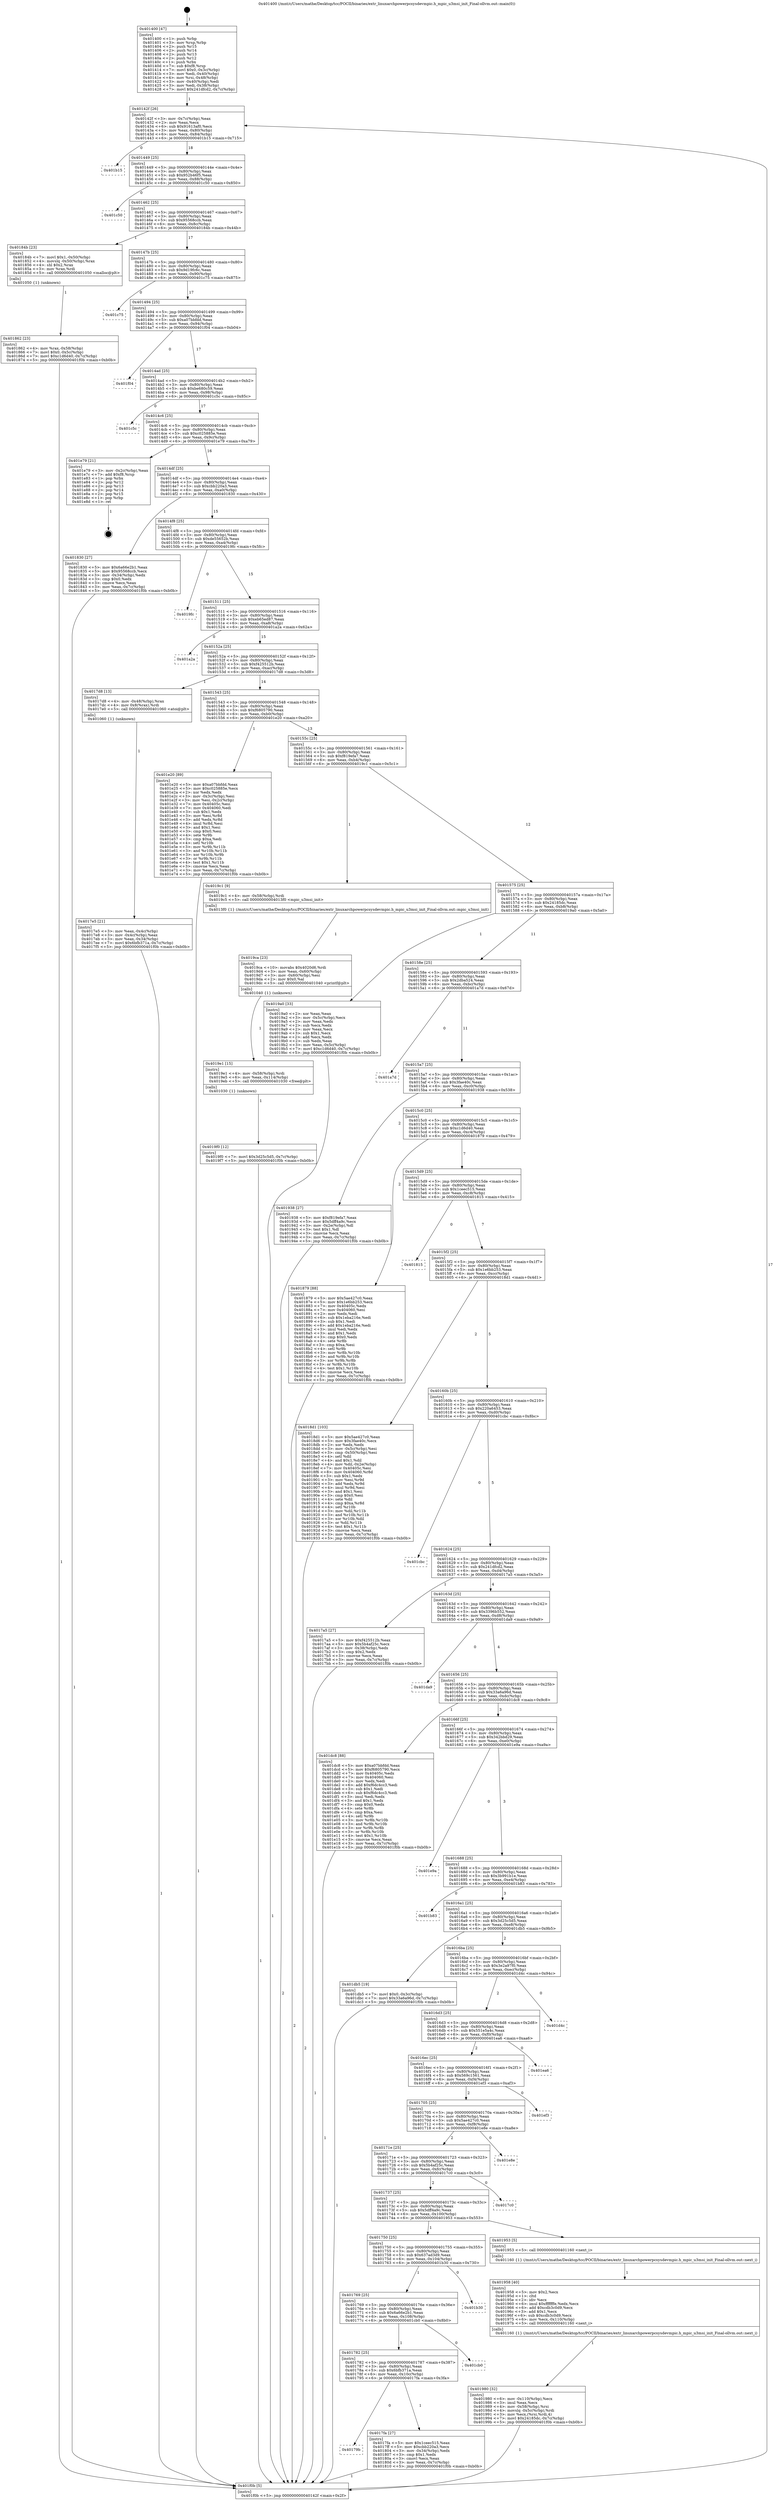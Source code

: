 digraph "0x401400" {
  label = "0x401400 (/mnt/c/Users/mathe/Desktop/tcc/POCII/binaries/extr_linuxarchpowerpcsysdevmpic.h_mpic_u3msi_init_Final-ollvm.out::main(0))"
  labelloc = "t"
  node[shape=record]

  Entry [label="",width=0.3,height=0.3,shape=circle,fillcolor=black,style=filled]
  "0x40142f" [label="{
     0x40142f [26]\l
     | [instrs]\l
     &nbsp;&nbsp;0x40142f \<+3\>: mov -0x7c(%rbp),%eax\l
     &nbsp;&nbsp;0x401432 \<+2\>: mov %eax,%ecx\l
     &nbsp;&nbsp;0x401434 \<+6\>: sub $0x91613af0,%ecx\l
     &nbsp;&nbsp;0x40143a \<+3\>: mov %eax,-0x80(%rbp)\l
     &nbsp;&nbsp;0x40143d \<+6\>: mov %ecx,-0x84(%rbp)\l
     &nbsp;&nbsp;0x401443 \<+6\>: je 0000000000401b15 \<main+0x715\>\l
  }"]
  "0x401b15" [label="{
     0x401b15\l
  }", style=dashed]
  "0x401449" [label="{
     0x401449 [25]\l
     | [instrs]\l
     &nbsp;&nbsp;0x401449 \<+5\>: jmp 000000000040144e \<main+0x4e\>\l
     &nbsp;&nbsp;0x40144e \<+3\>: mov -0x80(%rbp),%eax\l
     &nbsp;&nbsp;0x401451 \<+5\>: sub $0x952b46f5,%eax\l
     &nbsp;&nbsp;0x401456 \<+6\>: mov %eax,-0x88(%rbp)\l
     &nbsp;&nbsp;0x40145c \<+6\>: je 0000000000401c50 \<main+0x850\>\l
  }"]
  Exit [label="",width=0.3,height=0.3,shape=circle,fillcolor=black,style=filled,peripheries=2]
  "0x401c50" [label="{
     0x401c50\l
  }", style=dashed]
  "0x401462" [label="{
     0x401462 [25]\l
     | [instrs]\l
     &nbsp;&nbsp;0x401462 \<+5\>: jmp 0000000000401467 \<main+0x67\>\l
     &nbsp;&nbsp;0x401467 \<+3\>: mov -0x80(%rbp),%eax\l
     &nbsp;&nbsp;0x40146a \<+5\>: sub $0x95568ccb,%eax\l
     &nbsp;&nbsp;0x40146f \<+6\>: mov %eax,-0x8c(%rbp)\l
     &nbsp;&nbsp;0x401475 \<+6\>: je 000000000040184b \<main+0x44b\>\l
  }"]
  "0x4019f0" [label="{
     0x4019f0 [12]\l
     | [instrs]\l
     &nbsp;&nbsp;0x4019f0 \<+7\>: movl $0x3d25c5d5,-0x7c(%rbp)\l
     &nbsp;&nbsp;0x4019f7 \<+5\>: jmp 0000000000401f0b \<main+0xb0b\>\l
  }"]
  "0x40184b" [label="{
     0x40184b [23]\l
     | [instrs]\l
     &nbsp;&nbsp;0x40184b \<+7\>: movl $0x1,-0x50(%rbp)\l
     &nbsp;&nbsp;0x401852 \<+4\>: movslq -0x50(%rbp),%rax\l
     &nbsp;&nbsp;0x401856 \<+4\>: shl $0x2,%rax\l
     &nbsp;&nbsp;0x40185a \<+3\>: mov %rax,%rdi\l
     &nbsp;&nbsp;0x40185d \<+5\>: call 0000000000401050 \<malloc@plt\>\l
     | [calls]\l
     &nbsp;&nbsp;0x401050 \{1\} (unknown)\l
  }"]
  "0x40147b" [label="{
     0x40147b [25]\l
     | [instrs]\l
     &nbsp;&nbsp;0x40147b \<+5\>: jmp 0000000000401480 \<main+0x80\>\l
     &nbsp;&nbsp;0x401480 \<+3\>: mov -0x80(%rbp),%eax\l
     &nbsp;&nbsp;0x401483 \<+5\>: sub $0x9d19fc6c,%eax\l
     &nbsp;&nbsp;0x401488 \<+6\>: mov %eax,-0x90(%rbp)\l
     &nbsp;&nbsp;0x40148e \<+6\>: je 0000000000401c75 \<main+0x875\>\l
  }"]
  "0x4019e1" [label="{
     0x4019e1 [15]\l
     | [instrs]\l
     &nbsp;&nbsp;0x4019e1 \<+4\>: mov -0x58(%rbp),%rdi\l
     &nbsp;&nbsp;0x4019e5 \<+6\>: mov %eax,-0x114(%rbp)\l
     &nbsp;&nbsp;0x4019eb \<+5\>: call 0000000000401030 \<free@plt\>\l
     | [calls]\l
     &nbsp;&nbsp;0x401030 \{1\} (unknown)\l
  }"]
  "0x401c75" [label="{
     0x401c75\l
  }", style=dashed]
  "0x401494" [label="{
     0x401494 [25]\l
     | [instrs]\l
     &nbsp;&nbsp;0x401494 \<+5\>: jmp 0000000000401499 \<main+0x99\>\l
     &nbsp;&nbsp;0x401499 \<+3\>: mov -0x80(%rbp),%eax\l
     &nbsp;&nbsp;0x40149c \<+5\>: sub $0xa07bbfdd,%eax\l
     &nbsp;&nbsp;0x4014a1 \<+6\>: mov %eax,-0x94(%rbp)\l
     &nbsp;&nbsp;0x4014a7 \<+6\>: je 0000000000401f04 \<main+0xb04\>\l
  }"]
  "0x4019ca" [label="{
     0x4019ca [23]\l
     | [instrs]\l
     &nbsp;&nbsp;0x4019ca \<+10\>: movabs $0x4020d6,%rdi\l
     &nbsp;&nbsp;0x4019d4 \<+3\>: mov %eax,-0x60(%rbp)\l
     &nbsp;&nbsp;0x4019d7 \<+3\>: mov -0x60(%rbp),%esi\l
     &nbsp;&nbsp;0x4019da \<+2\>: mov $0x0,%al\l
     &nbsp;&nbsp;0x4019dc \<+5\>: call 0000000000401040 \<printf@plt\>\l
     | [calls]\l
     &nbsp;&nbsp;0x401040 \{1\} (unknown)\l
  }"]
  "0x401f04" [label="{
     0x401f04\l
  }", style=dashed]
  "0x4014ad" [label="{
     0x4014ad [25]\l
     | [instrs]\l
     &nbsp;&nbsp;0x4014ad \<+5\>: jmp 00000000004014b2 \<main+0xb2\>\l
     &nbsp;&nbsp;0x4014b2 \<+3\>: mov -0x80(%rbp),%eax\l
     &nbsp;&nbsp;0x4014b5 \<+5\>: sub $0xbe680c59,%eax\l
     &nbsp;&nbsp;0x4014ba \<+6\>: mov %eax,-0x98(%rbp)\l
     &nbsp;&nbsp;0x4014c0 \<+6\>: je 0000000000401c5c \<main+0x85c\>\l
  }"]
  "0x401980" [label="{
     0x401980 [32]\l
     | [instrs]\l
     &nbsp;&nbsp;0x401980 \<+6\>: mov -0x110(%rbp),%ecx\l
     &nbsp;&nbsp;0x401986 \<+3\>: imul %eax,%ecx\l
     &nbsp;&nbsp;0x401989 \<+4\>: mov -0x58(%rbp),%rsi\l
     &nbsp;&nbsp;0x40198d \<+4\>: movslq -0x5c(%rbp),%rdi\l
     &nbsp;&nbsp;0x401991 \<+3\>: mov %ecx,(%rsi,%rdi,4)\l
     &nbsp;&nbsp;0x401994 \<+7\>: movl $0x24185dc,-0x7c(%rbp)\l
     &nbsp;&nbsp;0x40199b \<+5\>: jmp 0000000000401f0b \<main+0xb0b\>\l
  }"]
  "0x401c5c" [label="{
     0x401c5c\l
  }", style=dashed]
  "0x4014c6" [label="{
     0x4014c6 [25]\l
     | [instrs]\l
     &nbsp;&nbsp;0x4014c6 \<+5\>: jmp 00000000004014cb \<main+0xcb\>\l
     &nbsp;&nbsp;0x4014cb \<+3\>: mov -0x80(%rbp),%eax\l
     &nbsp;&nbsp;0x4014ce \<+5\>: sub $0xc025885e,%eax\l
     &nbsp;&nbsp;0x4014d3 \<+6\>: mov %eax,-0x9c(%rbp)\l
     &nbsp;&nbsp;0x4014d9 \<+6\>: je 0000000000401e79 \<main+0xa79\>\l
  }"]
  "0x401958" [label="{
     0x401958 [40]\l
     | [instrs]\l
     &nbsp;&nbsp;0x401958 \<+5\>: mov $0x2,%ecx\l
     &nbsp;&nbsp;0x40195d \<+1\>: cltd\l
     &nbsp;&nbsp;0x40195e \<+2\>: idiv %ecx\l
     &nbsp;&nbsp;0x401960 \<+6\>: imul $0xfffffffe,%edx,%ecx\l
     &nbsp;&nbsp;0x401966 \<+6\>: add $0xcdb3c0d9,%ecx\l
     &nbsp;&nbsp;0x40196c \<+3\>: add $0x1,%ecx\l
     &nbsp;&nbsp;0x40196f \<+6\>: sub $0xcdb3c0d9,%ecx\l
     &nbsp;&nbsp;0x401975 \<+6\>: mov %ecx,-0x110(%rbp)\l
     &nbsp;&nbsp;0x40197b \<+5\>: call 0000000000401160 \<next_i\>\l
     | [calls]\l
     &nbsp;&nbsp;0x401160 \{1\} (/mnt/c/Users/mathe/Desktop/tcc/POCII/binaries/extr_linuxarchpowerpcsysdevmpic.h_mpic_u3msi_init_Final-ollvm.out::next_i)\l
  }"]
  "0x401e79" [label="{
     0x401e79 [21]\l
     | [instrs]\l
     &nbsp;&nbsp;0x401e79 \<+3\>: mov -0x2c(%rbp),%eax\l
     &nbsp;&nbsp;0x401e7c \<+7\>: add $0xf8,%rsp\l
     &nbsp;&nbsp;0x401e83 \<+1\>: pop %rbx\l
     &nbsp;&nbsp;0x401e84 \<+2\>: pop %r12\l
     &nbsp;&nbsp;0x401e86 \<+2\>: pop %r13\l
     &nbsp;&nbsp;0x401e88 \<+2\>: pop %r14\l
     &nbsp;&nbsp;0x401e8a \<+2\>: pop %r15\l
     &nbsp;&nbsp;0x401e8c \<+1\>: pop %rbp\l
     &nbsp;&nbsp;0x401e8d \<+1\>: ret\l
  }"]
  "0x4014df" [label="{
     0x4014df [25]\l
     | [instrs]\l
     &nbsp;&nbsp;0x4014df \<+5\>: jmp 00000000004014e4 \<main+0xe4\>\l
     &nbsp;&nbsp;0x4014e4 \<+3\>: mov -0x80(%rbp),%eax\l
     &nbsp;&nbsp;0x4014e7 \<+5\>: sub $0xcbb220a3,%eax\l
     &nbsp;&nbsp;0x4014ec \<+6\>: mov %eax,-0xa0(%rbp)\l
     &nbsp;&nbsp;0x4014f2 \<+6\>: je 0000000000401830 \<main+0x430\>\l
  }"]
  "0x401862" [label="{
     0x401862 [23]\l
     | [instrs]\l
     &nbsp;&nbsp;0x401862 \<+4\>: mov %rax,-0x58(%rbp)\l
     &nbsp;&nbsp;0x401866 \<+7\>: movl $0x0,-0x5c(%rbp)\l
     &nbsp;&nbsp;0x40186d \<+7\>: movl $0xc1d6d40,-0x7c(%rbp)\l
     &nbsp;&nbsp;0x401874 \<+5\>: jmp 0000000000401f0b \<main+0xb0b\>\l
  }"]
  "0x401830" [label="{
     0x401830 [27]\l
     | [instrs]\l
     &nbsp;&nbsp;0x401830 \<+5\>: mov $0x6a66e2b1,%eax\l
     &nbsp;&nbsp;0x401835 \<+5\>: mov $0x95568ccb,%ecx\l
     &nbsp;&nbsp;0x40183a \<+3\>: mov -0x34(%rbp),%edx\l
     &nbsp;&nbsp;0x40183d \<+3\>: cmp $0x0,%edx\l
     &nbsp;&nbsp;0x401840 \<+3\>: cmove %ecx,%eax\l
     &nbsp;&nbsp;0x401843 \<+3\>: mov %eax,-0x7c(%rbp)\l
     &nbsp;&nbsp;0x401846 \<+5\>: jmp 0000000000401f0b \<main+0xb0b\>\l
  }"]
  "0x4014f8" [label="{
     0x4014f8 [25]\l
     | [instrs]\l
     &nbsp;&nbsp;0x4014f8 \<+5\>: jmp 00000000004014fd \<main+0xfd\>\l
     &nbsp;&nbsp;0x4014fd \<+3\>: mov -0x80(%rbp),%eax\l
     &nbsp;&nbsp;0x401500 \<+5\>: sub $0xde55652b,%eax\l
     &nbsp;&nbsp;0x401505 \<+6\>: mov %eax,-0xa4(%rbp)\l
     &nbsp;&nbsp;0x40150b \<+6\>: je 00000000004019fc \<main+0x5fc\>\l
  }"]
  "0x40179b" [label="{
     0x40179b\l
  }", style=dashed]
  "0x4019fc" [label="{
     0x4019fc\l
  }", style=dashed]
  "0x401511" [label="{
     0x401511 [25]\l
     | [instrs]\l
     &nbsp;&nbsp;0x401511 \<+5\>: jmp 0000000000401516 \<main+0x116\>\l
     &nbsp;&nbsp;0x401516 \<+3\>: mov -0x80(%rbp),%eax\l
     &nbsp;&nbsp;0x401519 \<+5\>: sub $0xeb65ed87,%eax\l
     &nbsp;&nbsp;0x40151e \<+6\>: mov %eax,-0xa8(%rbp)\l
     &nbsp;&nbsp;0x401524 \<+6\>: je 0000000000401a2a \<main+0x62a\>\l
  }"]
  "0x4017fa" [label="{
     0x4017fa [27]\l
     | [instrs]\l
     &nbsp;&nbsp;0x4017fa \<+5\>: mov $0x1ceec515,%eax\l
     &nbsp;&nbsp;0x4017ff \<+5\>: mov $0xcbb220a3,%ecx\l
     &nbsp;&nbsp;0x401804 \<+3\>: mov -0x34(%rbp),%edx\l
     &nbsp;&nbsp;0x401807 \<+3\>: cmp $0x1,%edx\l
     &nbsp;&nbsp;0x40180a \<+3\>: cmovl %ecx,%eax\l
     &nbsp;&nbsp;0x40180d \<+3\>: mov %eax,-0x7c(%rbp)\l
     &nbsp;&nbsp;0x401810 \<+5\>: jmp 0000000000401f0b \<main+0xb0b\>\l
  }"]
  "0x401a2a" [label="{
     0x401a2a\l
  }", style=dashed]
  "0x40152a" [label="{
     0x40152a [25]\l
     | [instrs]\l
     &nbsp;&nbsp;0x40152a \<+5\>: jmp 000000000040152f \<main+0x12f\>\l
     &nbsp;&nbsp;0x40152f \<+3\>: mov -0x80(%rbp),%eax\l
     &nbsp;&nbsp;0x401532 \<+5\>: sub $0xf425512b,%eax\l
     &nbsp;&nbsp;0x401537 \<+6\>: mov %eax,-0xac(%rbp)\l
     &nbsp;&nbsp;0x40153d \<+6\>: je 00000000004017d8 \<main+0x3d8\>\l
  }"]
  "0x401782" [label="{
     0x401782 [25]\l
     | [instrs]\l
     &nbsp;&nbsp;0x401782 \<+5\>: jmp 0000000000401787 \<main+0x387\>\l
     &nbsp;&nbsp;0x401787 \<+3\>: mov -0x80(%rbp),%eax\l
     &nbsp;&nbsp;0x40178a \<+5\>: sub $0x6bfb371a,%eax\l
     &nbsp;&nbsp;0x40178f \<+6\>: mov %eax,-0x10c(%rbp)\l
     &nbsp;&nbsp;0x401795 \<+6\>: je 00000000004017fa \<main+0x3fa\>\l
  }"]
  "0x4017d8" [label="{
     0x4017d8 [13]\l
     | [instrs]\l
     &nbsp;&nbsp;0x4017d8 \<+4\>: mov -0x48(%rbp),%rax\l
     &nbsp;&nbsp;0x4017dc \<+4\>: mov 0x8(%rax),%rdi\l
     &nbsp;&nbsp;0x4017e0 \<+5\>: call 0000000000401060 \<atoi@plt\>\l
     | [calls]\l
     &nbsp;&nbsp;0x401060 \{1\} (unknown)\l
  }"]
  "0x401543" [label="{
     0x401543 [25]\l
     | [instrs]\l
     &nbsp;&nbsp;0x401543 \<+5\>: jmp 0000000000401548 \<main+0x148\>\l
     &nbsp;&nbsp;0x401548 \<+3\>: mov -0x80(%rbp),%eax\l
     &nbsp;&nbsp;0x40154b \<+5\>: sub $0xf6805790,%eax\l
     &nbsp;&nbsp;0x401550 \<+6\>: mov %eax,-0xb0(%rbp)\l
     &nbsp;&nbsp;0x401556 \<+6\>: je 0000000000401e20 \<main+0xa20\>\l
  }"]
  "0x401cb0" [label="{
     0x401cb0\l
  }", style=dashed]
  "0x401e20" [label="{
     0x401e20 [89]\l
     | [instrs]\l
     &nbsp;&nbsp;0x401e20 \<+5\>: mov $0xa07bbfdd,%eax\l
     &nbsp;&nbsp;0x401e25 \<+5\>: mov $0xc025885e,%ecx\l
     &nbsp;&nbsp;0x401e2a \<+2\>: xor %edx,%edx\l
     &nbsp;&nbsp;0x401e2c \<+3\>: mov -0x3c(%rbp),%esi\l
     &nbsp;&nbsp;0x401e2f \<+3\>: mov %esi,-0x2c(%rbp)\l
     &nbsp;&nbsp;0x401e32 \<+7\>: mov 0x40405c,%esi\l
     &nbsp;&nbsp;0x401e39 \<+7\>: mov 0x404060,%edi\l
     &nbsp;&nbsp;0x401e40 \<+3\>: sub $0x1,%edx\l
     &nbsp;&nbsp;0x401e43 \<+3\>: mov %esi,%r8d\l
     &nbsp;&nbsp;0x401e46 \<+3\>: add %edx,%r8d\l
     &nbsp;&nbsp;0x401e49 \<+4\>: imul %r8d,%esi\l
     &nbsp;&nbsp;0x401e4d \<+3\>: and $0x1,%esi\l
     &nbsp;&nbsp;0x401e50 \<+3\>: cmp $0x0,%esi\l
     &nbsp;&nbsp;0x401e53 \<+4\>: sete %r9b\l
     &nbsp;&nbsp;0x401e57 \<+3\>: cmp $0xa,%edi\l
     &nbsp;&nbsp;0x401e5a \<+4\>: setl %r10b\l
     &nbsp;&nbsp;0x401e5e \<+3\>: mov %r9b,%r11b\l
     &nbsp;&nbsp;0x401e61 \<+3\>: and %r10b,%r11b\l
     &nbsp;&nbsp;0x401e64 \<+3\>: xor %r10b,%r9b\l
     &nbsp;&nbsp;0x401e67 \<+3\>: or %r9b,%r11b\l
     &nbsp;&nbsp;0x401e6a \<+4\>: test $0x1,%r11b\l
     &nbsp;&nbsp;0x401e6e \<+3\>: cmovne %ecx,%eax\l
     &nbsp;&nbsp;0x401e71 \<+3\>: mov %eax,-0x7c(%rbp)\l
     &nbsp;&nbsp;0x401e74 \<+5\>: jmp 0000000000401f0b \<main+0xb0b\>\l
  }"]
  "0x40155c" [label="{
     0x40155c [25]\l
     | [instrs]\l
     &nbsp;&nbsp;0x40155c \<+5\>: jmp 0000000000401561 \<main+0x161\>\l
     &nbsp;&nbsp;0x401561 \<+3\>: mov -0x80(%rbp),%eax\l
     &nbsp;&nbsp;0x401564 \<+5\>: sub $0xf819efa7,%eax\l
     &nbsp;&nbsp;0x401569 \<+6\>: mov %eax,-0xb4(%rbp)\l
     &nbsp;&nbsp;0x40156f \<+6\>: je 00000000004019c1 \<main+0x5c1\>\l
  }"]
  "0x401769" [label="{
     0x401769 [25]\l
     | [instrs]\l
     &nbsp;&nbsp;0x401769 \<+5\>: jmp 000000000040176e \<main+0x36e\>\l
     &nbsp;&nbsp;0x40176e \<+3\>: mov -0x80(%rbp),%eax\l
     &nbsp;&nbsp;0x401771 \<+5\>: sub $0x6a66e2b1,%eax\l
     &nbsp;&nbsp;0x401776 \<+6\>: mov %eax,-0x108(%rbp)\l
     &nbsp;&nbsp;0x40177c \<+6\>: je 0000000000401cb0 \<main+0x8b0\>\l
  }"]
  "0x4019c1" [label="{
     0x4019c1 [9]\l
     | [instrs]\l
     &nbsp;&nbsp;0x4019c1 \<+4\>: mov -0x58(%rbp),%rdi\l
     &nbsp;&nbsp;0x4019c5 \<+5\>: call 00000000004013f0 \<mpic_u3msi_init\>\l
     | [calls]\l
     &nbsp;&nbsp;0x4013f0 \{1\} (/mnt/c/Users/mathe/Desktop/tcc/POCII/binaries/extr_linuxarchpowerpcsysdevmpic.h_mpic_u3msi_init_Final-ollvm.out::mpic_u3msi_init)\l
  }"]
  "0x401575" [label="{
     0x401575 [25]\l
     | [instrs]\l
     &nbsp;&nbsp;0x401575 \<+5\>: jmp 000000000040157a \<main+0x17a\>\l
     &nbsp;&nbsp;0x40157a \<+3\>: mov -0x80(%rbp),%eax\l
     &nbsp;&nbsp;0x40157d \<+5\>: sub $0x24185dc,%eax\l
     &nbsp;&nbsp;0x401582 \<+6\>: mov %eax,-0xb8(%rbp)\l
     &nbsp;&nbsp;0x401588 \<+6\>: je 00000000004019a0 \<main+0x5a0\>\l
  }"]
  "0x401b30" [label="{
     0x401b30\l
  }", style=dashed]
  "0x4019a0" [label="{
     0x4019a0 [33]\l
     | [instrs]\l
     &nbsp;&nbsp;0x4019a0 \<+2\>: xor %eax,%eax\l
     &nbsp;&nbsp;0x4019a2 \<+3\>: mov -0x5c(%rbp),%ecx\l
     &nbsp;&nbsp;0x4019a5 \<+2\>: mov %eax,%edx\l
     &nbsp;&nbsp;0x4019a7 \<+2\>: sub %ecx,%edx\l
     &nbsp;&nbsp;0x4019a9 \<+2\>: mov %eax,%ecx\l
     &nbsp;&nbsp;0x4019ab \<+3\>: sub $0x1,%ecx\l
     &nbsp;&nbsp;0x4019ae \<+2\>: add %ecx,%edx\l
     &nbsp;&nbsp;0x4019b0 \<+2\>: sub %edx,%eax\l
     &nbsp;&nbsp;0x4019b2 \<+3\>: mov %eax,-0x5c(%rbp)\l
     &nbsp;&nbsp;0x4019b5 \<+7\>: movl $0xc1d6d40,-0x7c(%rbp)\l
     &nbsp;&nbsp;0x4019bc \<+5\>: jmp 0000000000401f0b \<main+0xb0b\>\l
  }"]
  "0x40158e" [label="{
     0x40158e [25]\l
     | [instrs]\l
     &nbsp;&nbsp;0x40158e \<+5\>: jmp 0000000000401593 \<main+0x193\>\l
     &nbsp;&nbsp;0x401593 \<+3\>: mov -0x80(%rbp),%eax\l
     &nbsp;&nbsp;0x401596 \<+5\>: sub $0x2dba524,%eax\l
     &nbsp;&nbsp;0x40159b \<+6\>: mov %eax,-0xbc(%rbp)\l
     &nbsp;&nbsp;0x4015a1 \<+6\>: je 0000000000401a7d \<main+0x67d\>\l
  }"]
  "0x401750" [label="{
     0x401750 [25]\l
     | [instrs]\l
     &nbsp;&nbsp;0x401750 \<+5\>: jmp 0000000000401755 \<main+0x355\>\l
     &nbsp;&nbsp;0x401755 \<+3\>: mov -0x80(%rbp),%eax\l
     &nbsp;&nbsp;0x401758 \<+5\>: sub $0x637ad3d9,%eax\l
     &nbsp;&nbsp;0x40175d \<+6\>: mov %eax,-0x104(%rbp)\l
     &nbsp;&nbsp;0x401763 \<+6\>: je 0000000000401b30 \<main+0x730\>\l
  }"]
  "0x401a7d" [label="{
     0x401a7d\l
  }", style=dashed]
  "0x4015a7" [label="{
     0x4015a7 [25]\l
     | [instrs]\l
     &nbsp;&nbsp;0x4015a7 \<+5\>: jmp 00000000004015ac \<main+0x1ac\>\l
     &nbsp;&nbsp;0x4015ac \<+3\>: mov -0x80(%rbp),%eax\l
     &nbsp;&nbsp;0x4015af \<+5\>: sub $0x3fae40c,%eax\l
     &nbsp;&nbsp;0x4015b4 \<+6\>: mov %eax,-0xc0(%rbp)\l
     &nbsp;&nbsp;0x4015ba \<+6\>: je 0000000000401938 \<main+0x538\>\l
  }"]
  "0x401953" [label="{
     0x401953 [5]\l
     | [instrs]\l
     &nbsp;&nbsp;0x401953 \<+5\>: call 0000000000401160 \<next_i\>\l
     | [calls]\l
     &nbsp;&nbsp;0x401160 \{1\} (/mnt/c/Users/mathe/Desktop/tcc/POCII/binaries/extr_linuxarchpowerpcsysdevmpic.h_mpic_u3msi_init_Final-ollvm.out::next_i)\l
  }"]
  "0x401938" [label="{
     0x401938 [27]\l
     | [instrs]\l
     &nbsp;&nbsp;0x401938 \<+5\>: mov $0xf819efa7,%eax\l
     &nbsp;&nbsp;0x40193d \<+5\>: mov $0x5dff4a9c,%ecx\l
     &nbsp;&nbsp;0x401942 \<+3\>: mov -0x2e(%rbp),%dl\l
     &nbsp;&nbsp;0x401945 \<+3\>: test $0x1,%dl\l
     &nbsp;&nbsp;0x401948 \<+3\>: cmovne %ecx,%eax\l
     &nbsp;&nbsp;0x40194b \<+3\>: mov %eax,-0x7c(%rbp)\l
     &nbsp;&nbsp;0x40194e \<+5\>: jmp 0000000000401f0b \<main+0xb0b\>\l
  }"]
  "0x4015c0" [label="{
     0x4015c0 [25]\l
     | [instrs]\l
     &nbsp;&nbsp;0x4015c0 \<+5\>: jmp 00000000004015c5 \<main+0x1c5\>\l
     &nbsp;&nbsp;0x4015c5 \<+3\>: mov -0x80(%rbp),%eax\l
     &nbsp;&nbsp;0x4015c8 \<+5\>: sub $0xc1d6d40,%eax\l
     &nbsp;&nbsp;0x4015cd \<+6\>: mov %eax,-0xc4(%rbp)\l
     &nbsp;&nbsp;0x4015d3 \<+6\>: je 0000000000401879 \<main+0x479\>\l
  }"]
  "0x401737" [label="{
     0x401737 [25]\l
     | [instrs]\l
     &nbsp;&nbsp;0x401737 \<+5\>: jmp 000000000040173c \<main+0x33c\>\l
     &nbsp;&nbsp;0x40173c \<+3\>: mov -0x80(%rbp),%eax\l
     &nbsp;&nbsp;0x40173f \<+5\>: sub $0x5dff4a9c,%eax\l
     &nbsp;&nbsp;0x401744 \<+6\>: mov %eax,-0x100(%rbp)\l
     &nbsp;&nbsp;0x40174a \<+6\>: je 0000000000401953 \<main+0x553\>\l
  }"]
  "0x401879" [label="{
     0x401879 [88]\l
     | [instrs]\l
     &nbsp;&nbsp;0x401879 \<+5\>: mov $0x5ae427c0,%eax\l
     &nbsp;&nbsp;0x40187e \<+5\>: mov $0x1e6bb253,%ecx\l
     &nbsp;&nbsp;0x401883 \<+7\>: mov 0x40405c,%edx\l
     &nbsp;&nbsp;0x40188a \<+7\>: mov 0x404060,%esi\l
     &nbsp;&nbsp;0x401891 \<+2\>: mov %edx,%edi\l
     &nbsp;&nbsp;0x401893 \<+6\>: sub $0x1eba216e,%edi\l
     &nbsp;&nbsp;0x401899 \<+3\>: sub $0x1,%edi\l
     &nbsp;&nbsp;0x40189c \<+6\>: add $0x1eba216e,%edi\l
     &nbsp;&nbsp;0x4018a2 \<+3\>: imul %edi,%edx\l
     &nbsp;&nbsp;0x4018a5 \<+3\>: and $0x1,%edx\l
     &nbsp;&nbsp;0x4018a8 \<+3\>: cmp $0x0,%edx\l
     &nbsp;&nbsp;0x4018ab \<+4\>: sete %r8b\l
     &nbsp;&nbsp;0x4018af \<+3\>: cmp $0xa,%esi\l
     &nbsp;&nbsp;0x4018b2 \<+4\>: setl %r9b\l
     &nbsp;&nbsp;0x4018b6 \<+3\>: mov %r8b,%r10b\l
     &nbsp;&nbsp;0x4018b9 \<+3\>: and %r9b,%r10b\l
     &nbsp;&nbsp;0x4018bc \<+3\>: xor %r9b,%r8b\l
     &nbsp;&nbsp;0x4018bf \<+3\>: or %r8b,%r10b\l
     &nbsp;&nbsp;0x4018c2 \<+4\>: test $0x1,%r10b\l
     &nbsp;&nbsp;0x4018c6 \<+3\>: cmovne %ecx,%eax\l
     &nbsp;&nbsp;0x4018c9 \<+3\>: mov %eax,-0x7c(%rbp)\l
     &nbsp;&nbsp;0x4018cc \<+5\>: jmp 0000000000401f0b \<main+0xb0b\>\l
  }"]
  "0x4015d9" [label="{
     0x4015d9 [25]\l
     | [instrs]\l
     &nbsp;&nbsp;0x4015d9 \<+5\>: jmp 00000000004015de \<main+0x1de\>\l
     &nbsp;&nbsp;0x4015de \<+3\>: mov -0x80(%rbp),%eax\l
     &nbsp;&nbsp;0x4015e1 \<+5\>: sub $0x1ceec515,%eax\l
     &nbsp;&nbsp;0x4015e6 \<+6\>: mov %eax,-0xc8(%rbp)\l
     &nbsp;&nbsp;0x4015ec \<+6\>: je 0000000000401815 \<main+0x415\>\l
  }"]
  "0x4017c0" [label="{
     0x4017c0\l
  }", style=dashed]
  "0x401815" [label="{
     0x401815\l
  }", style=dashed]
  "0x4015f2" [label="{
     0x4015f2 [25]\l
     | [instrs]\l
     &nbsp;&nbsp;0x4015f2 \<+5\>: jmp 00000000004015f7 \<main+0x1f7\>\l
     &nbsp;&nbsp;0x4015f7 \<+3\>: mov -0x80(%rbp),%eax\l
     &nbsp;&nbsp;0x4015fa \<+5\>: sub $0x1e6bb253,%eax\l
     &nbsp;&nbsp;0x4015ff \<+6\>: mov %eax,-0xcc(%rbp)\l
     &nbsp;&nbsp;0x401605 \<+6\>: je 00000000004018d1 \<main+0x4d1\>\l
  }"]
  "0x40171e" [label="{
     0x40171e [25]\l
     | [instrs]\l
     &nbsp;&nbsp;0x40171e \<+5\>: jmp 0000000000401723 \<main+0x323\>\l
     &nbsp;&nbsp;0x401723 \<+3\>: mov -0x80(%rbp),%eax\l
     &nbsp;&nbsp;0x401726 \<+5\>: sub $0x5b4af25c,%eax\l
     &nbsp;&nbsp;0x40172b \<+6\>: mov %eax,-0xfc(%rbp)\l
     &nbsp;&nbsp;0x401731 \<+6\>: je 00000000004017c0 \<main+0x3c0\>\l
  }"]
  "0x4018d1" [label="{
     0x4018d1 [103]\l
     | [instrs]\l
     &nbsp;&nbsp;0x4018d1 \<+5\>: mov $0x5ae427c0,%eax\l
     &nbsp;&nbsp;0x4018d6 \<+5\>: mov $0x3fae40c,%ecx\l
     &nbsp;&nbsp;0x4018db \<+2\>: xor %edx,%edx\l
     &nbsp;&nbsp;0x4018dd \<+3\>: mov -0x5c(%rbp),%esi\l
     &nbsp;&nbsp;0x4018e0 \<+3\>: cmp -0x50(%rbp),%esi\l
     &nbsp;&nbsp;0x4018e3 \<+4\>: setl %dil\l
     &nbsp;&nbsp;0x4018e7 \<+4\>: and $0x1,%dil\l
     &nbsp;&nbsp;0x4018eb \<+4\>: mov %dil,-0x2e(%rbp)\l
     &nbsp;&nbsp;0x4018ef \<+7\>: mov 0x40405c,%esi\l
     &nbsp;&nbsp;0x4018f6 \<+8\>: mov 0x404060,%r8d\l
     &nbsp;&nbsp;0x4018fe \<+3\>: sub $0x1,%edx\l
     &nbsp;&nbsp;0x401901 \<+3\>: mov %esi,%r9d\l
     &nbsp;&nbsp;0x401904 \<+3\>: add %edx,%r9d\l
     &nbsp;&nbsp;0x401907 \<+4\>: imul %r9d,%esi\l
     &nbsp;&nbsp;0x40190b \<+3\>: and $0x1,%esi\l
     &nbsp;&nbsp;0x40190e \<+3\>: cmp $0x0,%esi\l
     &nbsp;&nbsp;0x401911 \<+4\>: sete %dil\l
     &nbsp;&nbsp;0x401915 \<+4\>: cmp $0xa,%r8d\l
     &nbsp;&nbsp;0x401919 \<+4\>: setl %r10b\l
     &nbsp;&nbsp;0x40191d \<+3\>: mov %dil,%r11b\l
     &nbsp;&nbsp;0x401920 \<+3\>: and %r10b,%r11b\l
     &nbsp;&nbsp;0x401923 \<+3\>: xor %r10b,%dil\l
     &nbsp;&nbsp;0x401926 \<+3\>: or %dil,%r11b\l
     &nbsp;&nbsp;0x401929 \<+4\>: test $0x1,%r11b\l
     &nbsp;&nbsp;0x40192d \<+3\>: cmovne %ecx,%eax\l
     &nbsp;&nbsp;0x401930 \<+3\>: mov %eax,-0x7c(%rbp)\l
     &nbsp;&nbsp;0x401933 \<+5\>: jmp 0000000000401f0b \<main+0xb0b\>\l
  }"]
  "0x40160b" [label="{
     0x40160b [25]\l
     | [instrs]\l
     &nbsp;&nbsp;0x40160b \<+5\>: jmp 0000000000401610 \<main+0x210\>\l
     &nbsp;&nbsp;0x401610 \<+3\>: mov -0x80(%rbp),%eax\l
     &nbsp;&nbsp;0x401613 \<+5\>: sub $0x220a6453,%eax\l
     &nbsp;&nbsp;0x401618 \<+6\>: mov %eax,-0xd0(%rbp)\l
     &nbsp;&nbsp;0x40161e \<+6\>: je 0000000000401cbc \<main+0x8bc\>\l
  }"]
  "0x401e8e" [label="{
     0x401e8e\l
  }", style=dashed]
  "0x401cbc" [label="{
     0x401cbc\l
  }", style=dashed]
  "0x401624" [label="{
     0x401624 [25]\l
     | [instrs]\l
     &nbsp;&nbsp;0x401624 \<+5\>: jmp 0000000000401629 \<main+0x229\>\l
     &nbsp;&nbsp;0x401629 \<+3\>: mov -0x80(%rbp),%eax\l
     &nbsp;&nbsp;0x40162c \<+5\>: sub $0x241dfcd2,%eax\l
     &nbsp;&nbsp;0x401631 \<+6\>: mov %eax,-0xd4(%rbp)\l
     &nbsp;&nbsp;0x401637 \<+6\>: je 00000000004017a5 \<main+0x3a5\>\l
  }"]
  "0x401705" [label="{
     0x401705 [25]\l
     | [instrs]\l
     &nbsp;&nbsp;0x401705 \<+5\>: jmp 000000000040170a \<main+0x30a\>\l
     &nbsp;&nbsp;0x40170a \<+3\>: mov -0x80(%rbp),%eax\l
     &nbsp;&nbsp;0x40170d \<+5\>: sub $0x5ae427c0,%eax\l
     &nbsp;&nbsp;0x401712 \<+6\>: mov %eax,-0xf8(%rbp)\l
     &nbsp;&nbsp;0x401718 \<+6\>: je 0000000000401e8e \<main+0xa8e\>\l
  }"]
  "0x4017a5" [label="{
     0x4017a5 [27]\l
     | [instrs]\l
     &nbsp;&nbsp;0x4017a5 \<+5\>: mov $0xf425512b,%eax\l
     &nbsp;&nbsp;0x4017aa \<+5\>: mov $0x5b4af25c,%ecx\l
     &nbsp;&nbsp;0x4017af \<+3\>: mov -0x38(%rbp),%edx\l
     &nbsp;&nbsp;0x4017b2 \<+3\>: cmp $0x2,%edx\l
     &nbsp;&nbsp;0x4017b5 \<+3\>: cmovne %ecx,%eax\l
     &nbsp;&nbsp;0x4017b8 \<+3\>: mov %eax,-0x7c(%rbp)\l
     &nbsp;&nbsp;0x4017bb \<+5\>: jmp 0000000000401f0b \<main+0xb0b\>\l
  }"]
  "0x40163d" [label="{
     0x40163d [25]\l
     | [instrs]\l
     &nbsp;&nbsp;0x40163d \<+5\>: jmp 0000000000401642 \<main+0x242\>\l
     &nbsp;&nbsp;0x401642 \<+3\>: mov -0x80(%rbp),%eax\l
     &nbsp;&nbsp;0x401645 \<+5\>: sub $0x3396b552,%eax\l
     &nbsp;&nbsp;0x40164a \<+6\>: mov %eax,-0xd8(%rbp)\l
     &nbsp;&nbsp;0x401650 \<+6\>: je 0000000000401da9 \<main+0x9a9\>\l
  }"]
  "0x401f0b" [label="{
     0x401f0b [5]\l
     | [instrs]\l
     &nbsp;&nbsp;0x401f0b \<+5\>: jmp 000000000040142f \<main+0x2f\>\l
  }"]
  "0x401400" [label="{
     0x401400 [47]\l
     | [instrs]\l
     &nbsp;&nbsp;0x401400 \<+1\>: push %rbp\l
     &nbsp;&nbsp;0x401401 \<+3\>: mov %rsp,%rbp\l
     &nbsp;&nbsp;0x401404 \<+2\>: push %r15\l
     &nbsp;&nbsp;0x401406 \<+2\>: push %r14\l
     &nbsp;&nbsp;0x401408 \<+2\>: push %r13\l
     &nbsp;&nbsp;0x40140a \<+2\>: push %r12\l
     &nbsp;&nbsp;0x40140c \<+1\>: push %rbx\l
     &nbsp;&nbsp;0x40140d \<+7\>: sub $0xf8,%rsp\l
     &nbsp;&nbsp;0x401414 \<+7\>: movl $0x0,-0x3c(%rbp)\l
     &nbsp;&nbsp;0x40141b \<+3\>: mov %edi,-0x40(%rbp)\l
     &nbsp;&nbsp;0x40141e \<+4\>: mov %rsi,-0x48(%rbp)\l
     &nbsp;&nbsp;0x401422 \<+3\>: mov -0x40(%rbp),%edi\l
     &nbsp;&nbsp;0x401425 \<+3\>: mov %edi,-0x38(%rbp)\l
     &nbsp;&nbsp;0x401428 \<+7\>: movl $0x241dfcd2,-0x7c(%rbp)\l
  }"]
  "0x4017e5" [label="{
     0x4017e5 [21]\l
     | [instrs]\l
     &nbsp;&nbsp;0x4017e5 \<+3\>: mov %eax,-0x4c(%rbp)\l
     &nbsp;&nbsp;0x4017e8 \<+3\>: mov -0x4c(%rbp),%eax\l
     &nbsp;&nbsp;0x4017eb \<+3\>: mov %eax,-0x34(%rbp)\l
     &nbsp;&nbsp;0x4017ee \<+7\>: movl $0x6bfb371a,-0x7c(%rbp)\l
     &nbsp;&nbsp;0x4017f5 \<+5\>: jmp 0000000000401f0b \<main+0xb0b\>\l
  }"]
  "0x401ef3" [label="{
     0x401ef3\l
  }", style=dashed]
  "0x401da9" [label="{
     0x401da9\l
  }", style=dashed]
  "0x401656" [label="{
     0x401656 [25]\l
     | [instrs]\l
     &nbsp;&nbsp;0x401656 \<+5\>: jmp 000000000040165b \<main+0x25b\>\l
     &nbsp;&nbsp;0x40165b \<+3\>: mov -0x80(%rbp),%eax\l
     &nbsp;&nbsp;0x40165e \<+5\>: sub $0x33a6a96d,%eax\l
     &nbsp;&nbsp;0x401663 \<+6\>: mov %eax,-0xdc(%rbp)\l
     &nbsp;&nbsp;0x401669 \<+6\>: je 0000000000401dc8 \<main+0x9c8\>\l
  }"]
  "0x4016ec" [label="{
     0x4016ec [25]\l
     | [instrs]\l
     &nbsp;&nbsp;0x4016ec \<+5\>: jmp 00000000004016f1 \<main+0x2f1\>\l
     &nbsp;&nbsp;0x4016f1 \<+3\>: mov -0x80(%rbp),%eax\l
     &nbsp;&nbsp;0x4016f4 \<+5\>: sub $0x569c1561,%eax\l
     &nbsp;&nbsp;0x4016f9 \<+6\>: mov %eax,-0xf4(%rbp)\l
     &nbsp;&nbsp;0x4016ff \<+6\>: je 0000000000401ef3 \<main+0xaf3\>\l
  }"]
  "0x401dc8" [label="{
     0x401dc8 [88]\l
     | [instrs]\l
     &nbsp;&nbsp;0x401dc8 \<+5\>: mov $0xa07bbfdd,%eax\l
     &nbsp;&nbsp;0x401dcd \<+5\>: mov $0xf6805790,%ecx\l
     &nbsp;&nbsp;0x401dd2 \<+7\>: mov 0x40405c,%edx\l
     &nbsp;&nbsp;0x401dd9 \<+7\>: mov 0x404060,%esi\l
     &nbsp;&nbsp;0x401de0 \<+2\>: mov %edx,%edi\l
     &nbsp;&nbsp;0x401de2 \<+6\>: add $0xf6dc4cc3,%edi\l
     &nbsp;&nbsp;0x401de8 \<+3\>: sub $0x1,%edi\l
     &nbsp;&nbsp;0x401deb \<+6\>: sub $0xf6dc4cc3,%edi\l
     &nbsp;&nbsp;0x401df1 \<+3\>: imul %edi,%edx\l
     &nbsp;&nbsp;0x401df4 \<+3\>: and $0x1,%edx\l
     &nbsp;&nbsp;0x401df7 \<+3\>: cmp $0x0,%edx\l
     &nbsp;&nbsp;0x401dfa \<+4\>: sete %r8b\l
     &nbsp;&nbsp;0x401dfe \<+3\>: cmp $0xa,%esi\l
     &nbsp;&nbsp;0x401e01 \<+4\>: setl %r9b\l
     &nbsp;&nbsp;0x401e05 \<+3\>: mov %r8b,%r10b\l
     &nbsp;&nbsp;0x401e08 \<+3\>: and %r9b,%r10b\l
     &nbsp;&nbsp;0x401e0b \<+3\>: xor %r9b,%r8b\l
     &nbsp;&nbsp;0x401e0e \<+3\>: or %r8b,%r10b\l
     &nbsp;&nbsp;0x401e11 \<+4\>: test $0x1,%r10b\l
     &nbsp;&nbsp;0x401e15 \<+3\>: cmovne %ecx,%eax\l
     &nbsp;&nbsp;0x401e18 \<+3\>: mov %eax,-0x7c(%rbp)\l
     &nbsp;&nbsp;0x401e1b \<+5\>: jmp 0000000000401f0b \<main+0xb0b\>\l
  }"]
  "0x40166f" [label="{
     0x40166f [25]\l
     | [instrs]\l
     &nbsp;&nbsp;0x40166f \<+5\>: jmp 0000000000401674 \<main+0x274\>\l
     &nbsp;&nbsp;0x401674 \<+3\>: mov -0x80(%rbp),%eax\l
     &nbsp;&nbsp;0x401677 \<+5\>: sub $0x342bbd29,%eax\l
     &nbsp;&nbsp;0x40167c \<+6\>: mov %eax,-0xe0(%rbp)\l
     &nbsp;&nbsp;0x401682 \<+6\>: je 0000000000401e9a \<main+0xa9a\>\l
  }"]
  "0x401ea6" [label="{
     0x401ea6\l
  }", style=dashed]
  "0x401e9a" [label="{
     0x401e9a\l
  }", style=dashed]
  "0x401688" [label="{
     0x401688 [25]\l
     | [instrs]\l
     &nbsp;&nbsp;0x401688 \<+5\>: jmp 000000000040168d \<main+0x28d\>\l
     &nbsp;&nbsp;0x40168d \<+3\>: mov -0x80(%rbp),%eax\l
     &nbsp;&nbsp;0x401690 \<+5\>: sub $0x3b991b1e,%eax\l
     &nbsp;&nbsp;0x401695 \<+6\>: mov %eax,-0xe4(%rbp)\l
     &nbsp;&nbsp;0x40169b \<+6\>: je 0000000000401b83 \<main+0x783\>\l
  }"]
  "0x4016d3" [label="{
     0x4016d3 [25]\l
     | [instrs]\l
     &nbsp;&nbsp;0x4016d3 \<+5\>: jmp 00000000004016d8 \<main+0x2d8\>\l
     &nbsp;&nbsp;0x4016d8 \<+3\>: mov -0x80(%rbp),%eax\l
     &nbsp;&nbsp;0x4016db \<+5\>: sub $0x551e5a4c,%eax\l
     &nbsp;&nbsp;0x4016e0 \<+6\>: mov %eax,-0xf0(%rbp)\l
     &nbsp;&nbsp;0x4016e6 \<+6\>: je 0000000000401ea6 \<main+0xaa6\>\l
  }"]
  "0x401b83" [label="{
     0x401b83\l
  }", style=dashed]
  "0x4016a1" [label="{
     0x4016a1 [25]\l
     | [instrs]\l
     &nbsp;&nbsp;0x4016a1 \<+5\>: jmp 00000000004016a6 \<main+0x2a6\>\l
     &nbsp;&nbsp;0x4016a6 \<+3\>: mov -0x80(%rbp),%eax\l
     &nbsp;&nbsp;0x4016a9 \<+5\>: sub $0x3d25c5d5,%eax\l
     &nbsp;&nbsp;0x4016ae \<+6\>: mov %eax,-0xe8(%rbp)\l
     &nbsp;&nbsp;0x4016b4 \<+6\>: je 0000000000401db5 \<main+0x9b5\>\l
  }"]
  "0x401d4c" [label="{
     0x401d4c\l
  }", style=dashed]
  "0x401db5" [label="{
     0x401db5 [19]\l
     | [instrs]\l
     &nbsp;&nbsp;0x401db5 \<+7\>: movl $0x0,-0x3c(%rbp)\l
     &nbsp;&nbsp;0x401dbc \<+7\>: movl $0x33a6a96d,-0x7c(%rbp)\l
     &nbsp;&nbsp;0x401dc3 \<+5\>: jmp 0000000000401f0b \<main+0xb0b\>\l
  }"]
  "0x4016ba" [label="{
     0x4016ba [25]\l
     | [instrs]\l
     &nbsp;&nbsp;0x4016ba \<+5\>: jmp 00000000004016bf \<main+0x2bf\>\l
     &nbsp;&nbsp;0x4016bf \<+3\>: mov -0x80(%rbp),%eax\l
     &nbsp;&nbsp;0x4016c2 \<+5\>: sub $0x3e2a97f0,%eax\l
     &nbsp;&nbsp;0x4016c7 \<+6\>: mov %eax,-0xec(%rbp)\l
     &nbsp;&nbsp;0x4016cd \<+6\>: je 0000000000401d4c \<main+0x94c\>\l
  }"]
  Entry -> "0x401400" [label=" 1"]
  "0x40142f" -> "0x401b15" [label=" 0"]
  "0x40142f" -> "0x401449" [label=" 18"]
  "0x401e79" -> Exit [label=" 1"]
  "0x401449" -> "0x401c50" [label=" 0"]
  "0x401449" -> "0x401462" [label=" 18"]
  "0x401e20" -> "0x401f0b" [label=" 1"]
  "0x401462" -> "0x40184b" [label=" 1"]
  "0x401462" -> "0x40147b" [label=" 17"]
  "0x401dc8" -> "0x401f0b" [label=" 1"]
  "0x40147b" -> "0x401c75" [label=" 0"]
  "0x40147b" -> "0x401494" [label=" 17"]
  "0x401db5" -> "0x401f0b" [label=" 1"]
  "0x401494" -> "0x401f04" [label=" 0"]
  "0x401494" -> "0x4014ad" [label=" 17"]
  "0x4019f0" -> "0x401f0b" [label=" 1"]
  "0x4014ad" -> "0x401c5c" [label=" 0"]
  "0x4014ad" -> "0x4014c6" [label=" 17"]
  "0x4019e1" -> "0x4019f0" [label=" 1"]
  "0x4014c6" -> "0x401e79" [label=" 1"]
  "0x4014c6" -> "0x4014df" [label=" 16"]
  "0x4019ca" -> "0x4019e1" [label=" 1"]
  "0x4014df" -> "0x401830" [label=" 1"]
  "0x4014df" -> "0x4014f8" [label=" 15"]
  "0x4019c1" -> "0x4019ca" [label=" 1"]
  "0x4014f8" -> "0x4019fc" [label=" 0"]
  "0x4014f8" -> "0x401511" [label=" 15"]
  "0x4019a0" -> "0x401f0b" [label=" 1"]
  "0x401511" -> "0x401a2a" [label=" 0"]
  "0x401511" -> "0x40152a" [label=" 15"]
  "0x401980" -> "0x401f0b" [label=" 1"]
  "0x40152a" -> "0x4017d8" [label=" 1"]
  "0x40152a" -> "0x401543" [label=" 14"]
  "0x401953" -> "0x401958" [label=" 1"]
  "0x401543" -> "0x401e20" [label=" 1"]
  "0x401543" -> "0x40155c" [label=" 13"]
  "0x401938" -> "0x401f0b" [label=" 2"]
  "0x40155c" -> "0x4019c1" [label=" 1"]
  "0x40155c" -> "0x401575" [label=" 12"]
  "0x401879" -> "0x401f0b" [label=" 2"]
  "0x401575" -> "0x4019a0" [label=" 1"]
  "0x401575" -> "0x40158e" [label=" 11"]
  "0x401862" -> "0x401f0b" [label=" 1"]
  "0x40158e" -> "0x401a7d" [label=" 0"]
  "0x40158e" -> "0x4015a7" [label=" 11"]
  "0x401830" -> "0x401f0b" [label=" 1"]
  "0x4015a7" -> "0x401938" [label=" 2"]
  "0x4015a7" -> "0x4015c0" [label=" 9"]
  "0x4017fa" -> "0x401f0b" [label=" 1"]
  "0x4015c0" -> "0x401879" [label=" 2"]
  "0x4015c0" -> "0x4015d9" [label=" 7"]
  "0x401782" -> "0x4017fa" [label=" 1"]
  "0x4015d9" -> "0x401815" [label=" 0"]
  "0x4015d9" -> "0x4015f2" [label=" 7"]
  "0x401958" -> "0x401980" [label=" 1"]
  "0x4015f2" -> "0x4018d1" [label=" 2"]
  "0x4015f2" -> "0x40160b" [label=" 5"]
  "0x401769" -> "0x401cb0" [label=" 0"]
  "0x40160b" -> "0x401cbc" [label=" 0"]
  "0x40160b" -> "0x401624" [label=" 5"]
  "0x4018d1" -> "0x401f0b" [label=" 2"]
  "0x401624" -> "0x4017a5" [label=" 1"]
  "0x401624" -> "0x40163d" [label=" 4"]
  "0x4017a5" -> "0x401f0b" [label=" 1"]
  "0x401400" -> "0x40142f" [label=" 1"]
  "0x401f0b" -> "0x40142f" [label=" 17"]
  "0x4017d8" -> "0x4017e5" [label=" 1"]
  "0x4017e5" -> "0x401f0b" [label=" 1"]
  "0x401750" -> "0x401b30" [label=" 0"]
  "0x40163d" -> "0x401da9" [label=" 0"]
  "0x40163d" -> "0x401656" [label=" 4"]
  "0x40184b" -> "0x401862" [label=" 1"]
  "0x401656" -> "0x401dc8" [label=" 1"]
  "0x401656" -> "0x40166f" [label=" 3"]
  "0x401737" -> "0x401953" [label=" 1"]
  "0x40166f" -> "0x401e9a" [label=" 0"]
  "0x40166f" -> "0x401688" [label=" 3"]
  "0x401782" -> "0x40179b" [label=" 0"]
  "0x401688" -> "0x401b83" [label=" 0"]
  "0x401688" -> "0x4016a1" [label=" 3"]
  "0x40171e" -> "0x4017c0" [label=" 0"]
  "0x4016a1" -> "0x401db5" [label=" 1"]
  "0x4016a1" -> "0x4016ba" [label=" 2"]
  "0x401769" -> "0x401782" [label=" 1"]
  "0x4016ba" -> "0x401d4c" [label=" 0"]
  "0x4016ba" -> "0x4016d3" [label=" 2"]
  "0x40171e" -> "0x401737" [label=" 2"]
  "0x4016d3" -> "0x401ea6" [label=" 0"]
  "0x4016d3" -> "0x4016ec" [label=" 2"]
  "0x401737" -> "0x401750" [label=" 1"]
  "0x4016ec" -> "0x401ef3" [label=" 0"]
  "0x4016ec" -> "0x401705" [label=" 2"]
  "0x401750" -> "0x401769" [label=" 1"]
  "0x401705" -> "0x401e8e" [label=" 0"]
  "0x401705" -> "0x40171e" [label=" 2"]
}
